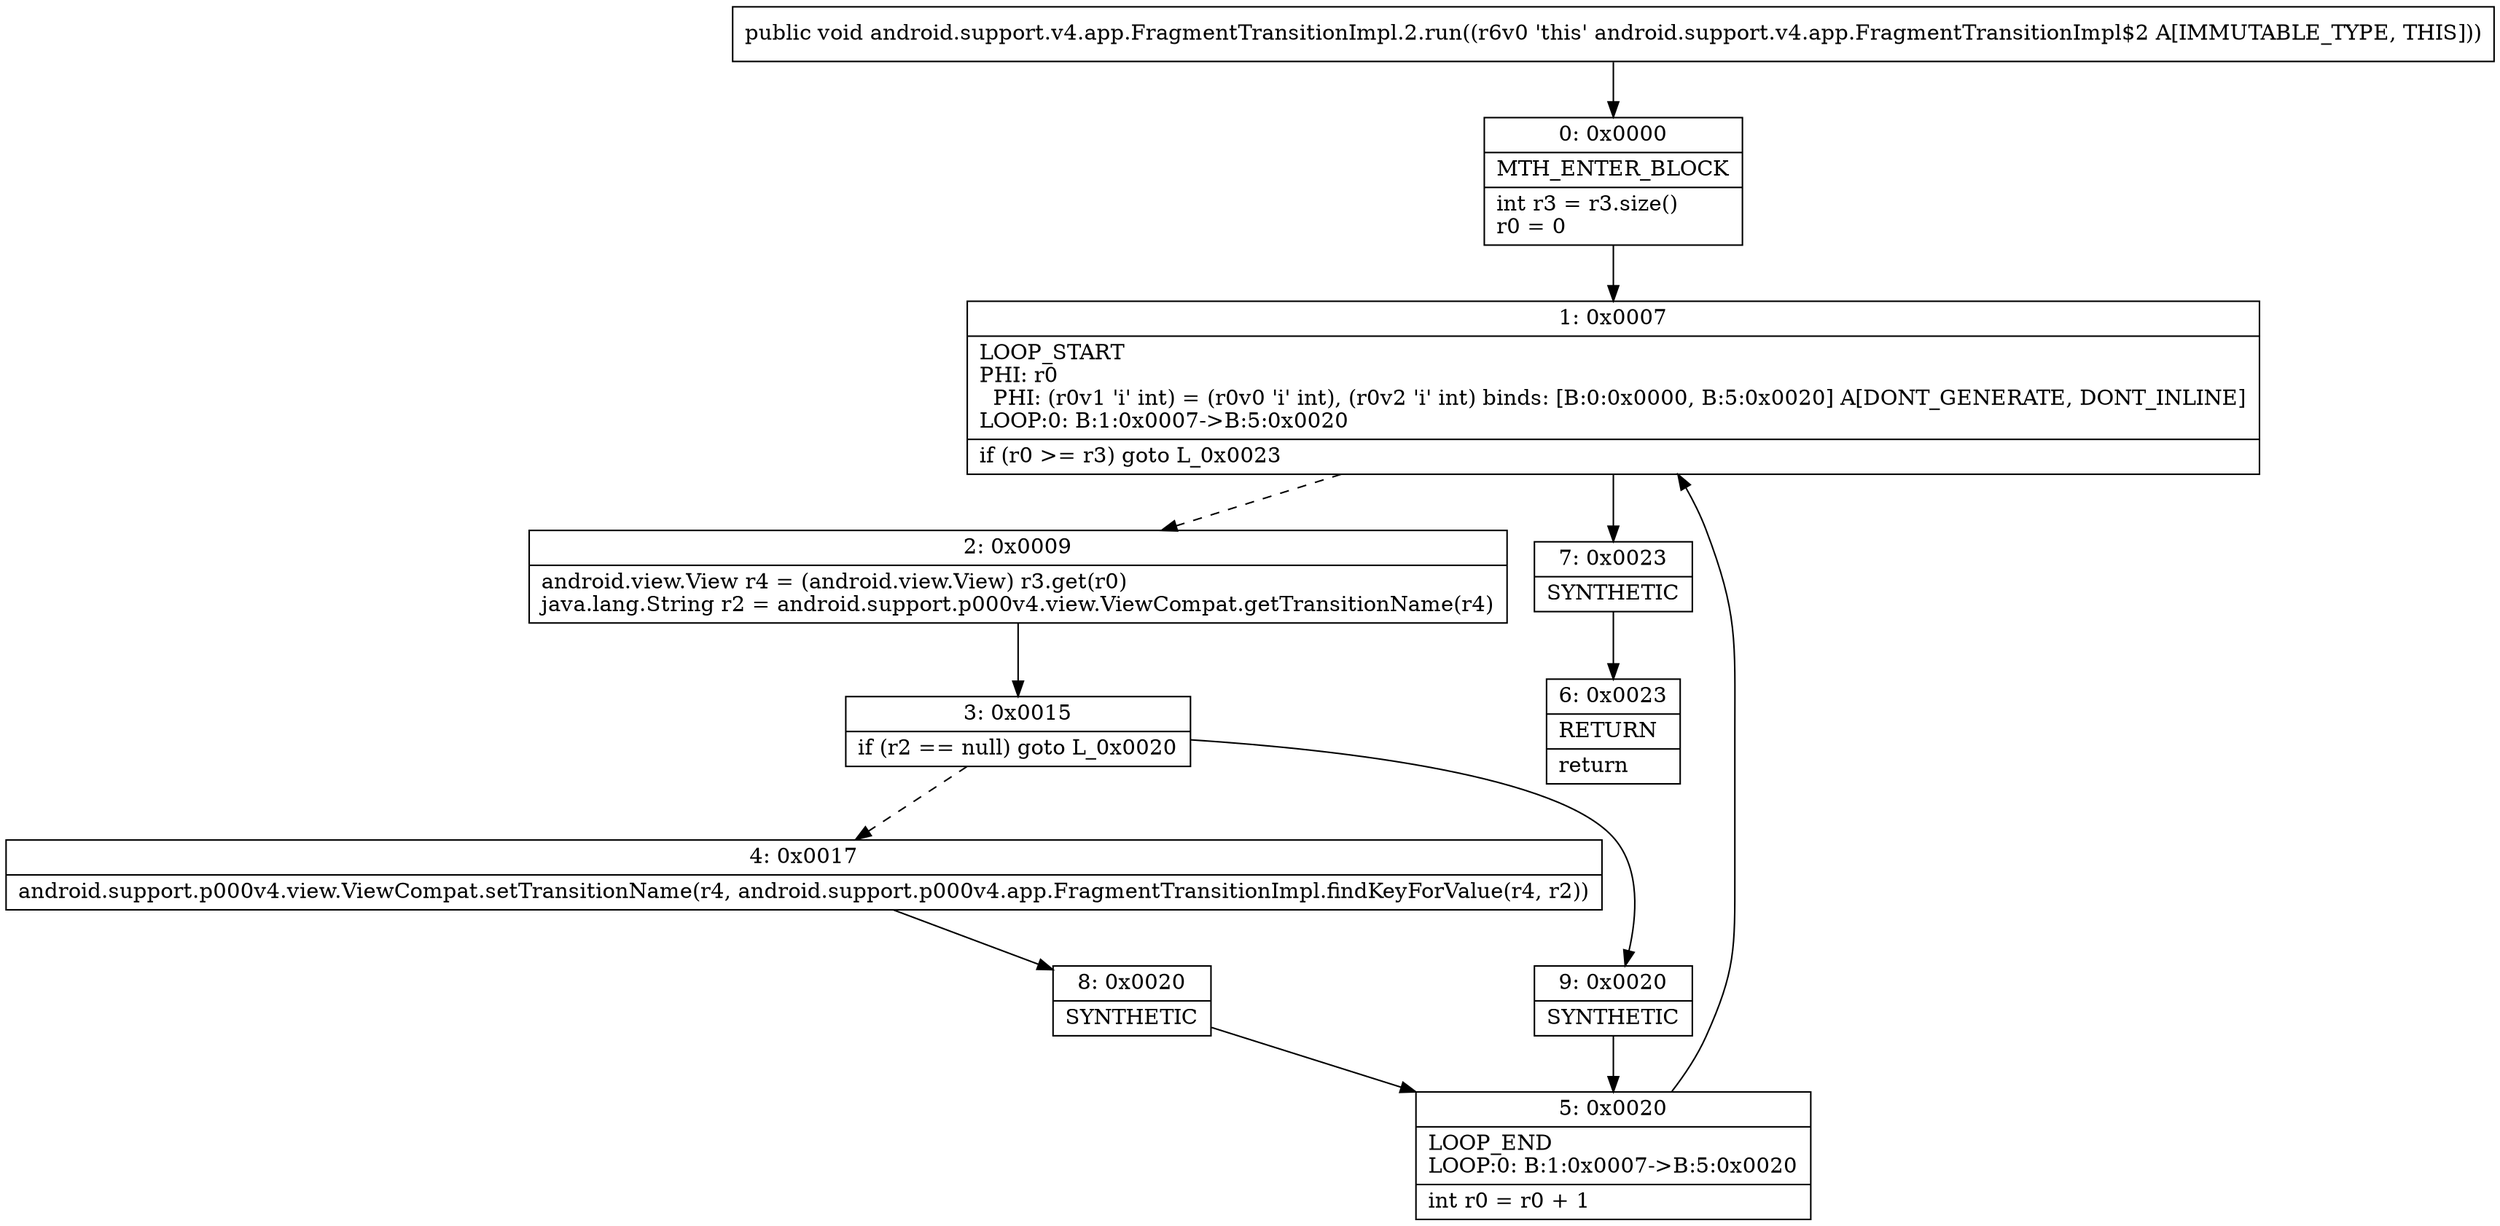 digraph "CFG forandroid.support.v4.app.FragmentTransitionImpl.2.run()V" {
Node_0 [shape=record,label="{0\:\ 0x0000|MTH_ENTER_BLOCK\l|int r3 = r3.size()\lr0 = 0\l}"];
Node_1 [shape=record,label="{1\:\ 0x0007|LOOP_START\lPHI: r0 \l  PHI: (r0v1 'i' int) = (r0v0 'i' int), (r0v2 'i' int) binds: [B:0:0x0000, B:5:0x0020] A[DONT_GENERATE, DONT_INLINE]\lLOOP:0: B:1:0x0007\-\>B:5:0x0020\l|if (r0 \>= r3) goto L_0x0023\l}"];
Node_2 [shape=record,label="{2\:\ 0x0009|android.view.View r4 = (android.view.View) r3.get(r0)\ljava.lang.String r2 = android.support.p000v4.view.ViewCompat.getTransitionName(r4)\l}"];
Node_3 [shape=record,label="{3\:\ 0x0015|if (r2 == null) goto L_0x0020\l}"];
Node_4 [shape=record,label="{4\:\ 0x0017|android.support.p000v4.view.ViewCompat.setTransitionName(r4, android.support.p000v4.app.FragmentTransitionImpl.findKeyForValue(r4, r2))\l}"];
Node_5 [shape=record,label="{5\:\ 0x0020|LOOP_END\lLOOP:0: B:1:0x0007\-\>B:5:0x0020\l|int r0 = r0 + 1\l}"];
Node_6 [shape=record,label="{6\:\ 0x0023|RETURN\l|return\l}"];
Node_7 [shape=record,label="{7\:\ 0x0023|SYNTHETIC\l}"];
Node_8 [shape=record,label="{8\:\ 0x0020|SYNTHETIC\l}"];
Node_9 [shape=record,label="{9\:\ 0x0020|SYNTHETIC\l}"];
MethodNode[shape=record,label="{public void android.support.v4.app.FragmentTransitionImpl.2.run((r6v0 'this' android.support.v4.app.FragmentTransitionImpl$2 A[IMMUTABLE_TYPE, THIS])) }"];
MethodNode -> Node_0;
Node_0 -> Node_1;
Node_1 -> Node_2[style=dashed];
Node_1 -> Node_7;
Node_2 -> Node_3;
Node_3 -> Node_4[style=dashed];
Node_3 -> Node_9;
Node_4 -> Node_8;
Node_5 -> Node_1;
Node_7 -> Node_6;
Node_8 -> Node_5;
Node_9 -> Node_5;
}

